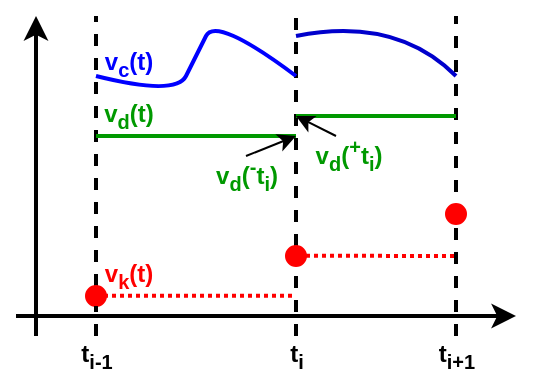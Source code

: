 <mxfile version="13.7.3" type="device"><diagram id="HHBg3NRrTqJyd8LvuwNj" name="Seite-1"><mxGraphModel dx="395" dy="231" grid="1" gridSize="10" guides="1" tooltips="1" connect="1" arrows="1" fold="1" page="1" pageScale="1" pageWidth="827" pageHeight="1169" math="1" shadow="0"><root><mxCell id="0"/><mxCell id="1" parent="0"/><mxCell id="GgB158VXRfIn8VJx4d5z-1" value="" style="endArrow=classic;html=1;strokeWidth=2;" edge="1" parent="1"><mxGeometry width="50" height="50" relative="1" as="geometry"><mxPoint x="70" y="450" as="sourcePoint"/><mxPoint x="70" y="290" as="targetPoint"/></mxGeometry></mxCell><mxCell id="GgB158VXRfIn8VJx4d5z-2" value="" style="endArrow=classic;html=1;strokeWidth=2;" edge="1" parent="1"><mxGeometry width="50" height="50" relative="1" as="geometry"><mxPoint x="60" y="440" as="sourcePoint"/><mxPoint x="310" y="440" as="targetPoint"/></mxGeometry></mxCell><mxCell id="GgB158VXRfIn8VJx4d5z-3" value="" style="endArrow=none;dashed=1;html=1;strokeWidth=2;" edge="1" parent="1" source="GgB158VXRfIn8VJx4d5z-14"><mxGeometry width="50" height="50" relative="1" as="geometry"><mxPoint x="100" y="450" as="sourcePoint"/><mxPoint x="100" y="290" as="targetPoint"/></mxGeometry></mxCell><mxCell id="GgB158VXRfIn8VJx4d5z-4" value="" style="endArrow=none;dashed=1;html=1;strokeWidth=2;" edge="1" parent="1" source="GgB158VXRfIn8VJx4d5z-16"><mxGeometry width="50" height="50" relative="1" as="geometry"><mxPoint x="200" y="450" as="sourcePoint"/><mxPoint x="200" y="290" as="targetPoint"/></mxGeometry></mxCell><mxCell id="GgB158VXRfIn8VJx4d5z-5" value="" style="endArrow=none;dashed=1;html=1;strokeWidth=2;" edge="1" parent="1"><mxGeometry width="50" height="50" relative="1" as="geometry"><mxPoint x="280" y="450" as="sourcePoint"/><mxPoint x="280" y="290" as="targetPoint"/></mxGeometry></mxCell><mxCell id="GgB158VXRfIn8VJx4d5z-6" value="" style="curved=1;endArrow=none;html=1;strokeWidth=2;endFill=0;fillColor=#dae8fc;strokeColor=#0000FF;" edge="1" parent="1"><mxGeometry width="50" height="50" relative="1" as="geometry"><mxPoint x="100" y="320" as="sourcePoint"/><mxPoint x="200" y="320" as="targetPoint"/><Array as="points"><mxPoint x="140" y="330"/><mxPoint x="150" y="310"/><mxPoint x="160" y="290"/></Array></mxGeometry></mxCell><mxCell id="GgB158VXRfIn8VJx4d5z-7" value="" style="curved=1;endArrow=none;html=1;strokeWidth=2;endFill=0;fillColor=#dae8fc;strokeColor=#0000CC;" edge="1" parent="1"><mxGeometry width="50" height="50" relative="1" as="geometry"><mxPoint x="200" y="300" as="sourcePoint"/><mxPoint x="280" y="320" as="targetPoint"/><Array as="points"><mxPoint x="250" y="290"/></Array></mxGeometry></mxCell><mxCell id="GgB158VXRfIn8VJx4d5z-8" value="" style="endArrow=none;html=1;strokeWidth=2;strokeColor=#009900;" edge="1" parent="1"><mxGeometry width="50" height="50" relative="1" as="geometry"><mxPoint x="100" y="350" as="sourcePoint"/><mxPoint x="200" y="350" as="targetPoint"/></mxGeometry></mxCell><mxCell id="GgB158VXRfIn8VJx4d5z-11" value="" style="endArrow=none;html=1;strokeWidth=2;strokeColor=#009900;" edge="1" parent="1"><mxGeometry width="50" height="50" relative="1" as="geometry"><mxPoint x="200" y="340" as="sourcePoint"/><mxPoint x="280" y="340" as="targetPoint"/></mxGeometry></mxCell><mxCell id="GgB158VXRfIn8VJx4d5z-17" value="" style="ellipse;whiteSpace=wrap;html=1;aspect=fixed;strokeColor=#FF0000;fillColor=#FF0000;" vertex="1" parent="1"><mxGeometry x="275" y="384" width="10" height="10" as="geometry"/></mxCell><mxCell id="GgB158VXRfIn8VJx4d5z-16" value="" style="ellipse;whiteSpace=wrap;html=1;aspect=fixed;strokeColor=#FF0000;fillColor=#FF0000;" vertex="1" parent="1"><mxGeometry x="195" y="405" width="10" height="10" as="geometry"/></mxCell><mxCell id="GgB158VXRfIn8VJx4d5z-18" value="" style="endArrow=none;dashed=1;html=1;strokeWidth=2;" edge="1" parent="1" target="GgB158VXRfIn8VJx4d5z-16"><mxGeometry width="50" height="50" relative="1" as="geometry"><mxPoint x="200" y="450" as="sourcePoint"/><mxPoint x="200" y="290" as="targetPoint"/></mxGeometry></mxCell><mxCell id="GgB158VXRfIn8VJx4d5z-14" value="" style="ellipse;whiteSpace=wrap;html=1;aspect=fixed;strokeColor=#FF0000;fillColor=#FF0000;" vertex="1" parent="1"><mxGeometry x="95" y="425" width="10" height="10" as="geometry"/></mxCell><mxCell id="GgB158VXRfIn8VJx4d5z-19" value="" style="endArrow=none;dashed=1;html=1;strokeWidth=2;" edge="1" parent="1" target="GgB158VXRfIn8VJx4d5z-14"><mxGeometry width="50" height="50" relative="1" as="geometry"><mxPoint x="100" y="450" as="sourcePoint"/><mxPoint x="100" y="290" as="targetPoint"/></mxGeometry></mxCell><mxCell id="GgB158VXRfIn8VJx4d5z-20" value="" style="endArrow=none;html=1;strokeWidth=2;strokeColor=#FF0000;dashed=1;dashPattern=1 1;" edge="1" parent="1"><mxGeometry width="50" height="50" relative="1" as="geometry"><mxPoint x="100" y="429.86" as="sourcePoint"/><mxPoint x="200" y="429.86" as="targetPoint"/></mxGeometry></mxCell><mxCell id="GgB158VXRfIn8VJx4d5z-21" value="" style="endArrow=none;html=1;strokeWidth=2;strokeColor=#FF0000;dashed=1;dashPattern=1 1;" edge="1" parent="1"><mxGeometry width="50" height="50" relative="1" as="geometry"><mxPoint x="201" y="409.86" as="sourcePoint"/><mxPoint x="280" y="410" as="targetPoint"/></mxGeometry></mxCell><mxCell id="GgB158VXRfIn8VJx4d5z-22" value="&lt;b&gt;t&lt;sub&gt;i-1&lt;/sub&gt;&lt;/b&gt;" style="text;html=1;resizable=0;autosize=1;align=center;verticalAlign=middle;points=[];fillColor=none;strokeColor=none;rounded=0;" vertex="1" parent="1"><mxGeometry x="85" y="450" width="30" height="20" as="geometry"/></mxCell><mxCell id="GgB158VXRfIn8VJx4d5z-23" value="&lt;b&gt;t&lt;sub&gt;i+1&lt;/sub&gt;&lt;/b&gt;" style="text;html=1;resizable=0;autosize=1;align=center;verticalAlign=middle;points=[];fillColor=none;strokeColor=none;rounded=0;" vertex="1" parent="1"><mxGeometry x="265" y="450" width="30" height="20" as="geometry"/></mxCell><mxCell id="GgB158VXRfIn8VJx4d5z-24" value="&lt;b&gt;t&lt;sub&gt;i&lt;/sub&gt;&lt;/b&gt;" style="text;html=1;resizable=0;autosize=1;align=center;verticalAlign=middle;points=[];fillColor=none;strokeColor=none;rounded=0;" vertex="1" parent="1"><mxGeometry x="190" y="450" width="20" height="20" as="geometry"/></mxCell><mxCell id="GgB158VXRfIn8VJx4d5z-25" value="&lt;font color=&quot;#0000ff&quot;&gt;&lt;b&gt;v&lt;sub&gt;c&lt;/sub&gt;&lt;/b&gt;&lt;b&gt;(t)&lt;/b&gt;&lt;/font&gt;" style="text;html=1;resizable=0;autosize=1;align=center;verticalAlign=middle;points=[];fillColor=none;strokeColor=none;rounded=0;" vertex="1" parent="1"><mxGeometry x="96" y="304" width="40" height="20" as="geometry"/></mxCell><mxCell id="GgB158VXRfIn8VJx4d5z-26" value="&lt;font color=&quot;#009900&quot;&gt;&lt;b&gt;v&lt;sub&gt;d&lt;/sub&gt;&lt;/b&gt;&lt;b&gt;(t)&lt;/b&gt;&lt;/font&gt;" style="text;html=1;resizable=0;autosize=1;align=center;verticalAlign=middle;points=[];fillColor=none;strokeColor=none;rounded=0;" vertex="1" parent="1"><mxGeometry x="96" y="330" width="40" height="20" as="geometry"/></mxCell><mxCell id="GgB158VXRfIn8VJx4d5z-27" value="&lt;font color=&quot;#ff0000&quot;&gt;&lt;b&gt;v&lt;sub&gt;k&lt;/sub&gt;&lt;/b&gt;&lt;b&gt;(t)&lt;/b&gt;&lt;/font&gt;" style="text;html=1;resizable=0;autosize=1;align=center;verticalAlign=middle;points=[];fillColor=none;strokeColor=none;rounded=0;" vertex="1" parent="1"><mxGeometry x="96" y="410" width="40" height="20" as="geometry"/></mxCell><mxCell id="GgB158VXRfIn8VJx4d5z-28" value="&lt;font color=&quot;#009900&quot;&gt;&lt;b&gt;v&lt;sub&gt;d&lt;/sub&gt;&lt;/b&gt;&lt;b&gt;(&lt;sup&gt;-&lt;/sup&gt;t&lt;sub&gt;i&lt;/sub&gt;)&lt;/b&gt;&lt;/font&gt;" style="text;html=1;resizable=0;autosize=1;align=center;verticalAlign=middle;points=[];fillColor=none;strokeColor=none;rounded=0;" vertex="1" parent="1"><mxGeometry x="150" y="355" width="50" height="30" as="geometry"/></mxCell><mxCell id="GgB158VXRfIn8VJx4d5z-29" value="&lt;font color=&quot;#009900&quot;&gt;&lt;b&gt;v&lt;sub&gt;d&lt;/sub&gt;&lt;/b&gt;&lt;b&gt;(&lt;sup&gt;+&lt;/sup&gt;t&lt;sub&gt;i&lt;/sub&gt;)&lt;/b&gt;&lt;/font&gt;" style="text;html=1;resizable=0;autosize=1;align=center;verticalAlign=middle;points=[];fillColor=none;strokeColor=none;rounded=0;" vertex="1" parent="1"><mxGeometry x="201" y="345" width="50" height="30" as="geometry"/></mxCell><mxCell id="GgB158VXRfIn8VJx4d5z-30" value="" style="endArrow=classic;html=1;strokeWidth=1;exitX=0.5;exitY=0.167;exitDx=0;exitDy=0;exitPerimeter=0;" edge="1" parent="1" source="GgB158VXRfIn8VJx4d5z-28"><mxGeometry width="50" height="50" relative="1" as="geometry"><mxPoint x="150" y="400" as="sourcePoint"/><mxPoint x="200" y="350" as="targetPoint"/></mxGeometry></mxCell><mxCell id="GgB158VXRfIn8VJx4d5z-31" value="" style="endArrow=classic;html=1;strokeWidth=1;" edge="1" parent="1"><mxGeometry width="50" height="50" relative="1" as="geometry"><mxPoint x="220" y="350" as="sourcePoint"/><mxPoint x="200" y="340" as="targetPoint"/></mxGeometry></mxCell></root></mxGraphModel></diagram></mxfile>